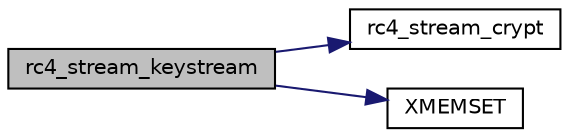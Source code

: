 digraph "rc4_stream_keystream"
{
 // LATEX_PDF_SIZE
  edge [fontname="Helvetica",fontsize="10",labelfontname="Helvetica",labelfontsize="10"];
  node [fontname="Helvetica",fontsize="10",shape=record];
  rankdir="LR";
  Node17 [label="rc4_stream_keystream",height=0.2,width=0.4,color="black", fillcolor="grey75", style="filled", fontcolor="black",tooltip="Generate a stream of random bytes via RC4."];
  Node17 -> Node18 [color="midnightblue",fontsize="10",style="solid",fontname="Helvetica"];
  Node18 [label="rc4_stream_crypt",height=0.2,width=0.4,color="black", fillcolor="white", style="filled",URL="$rc4__stream_8c.html#a0a9515051ae76dc9e68c8eb2c31537d7",tooltip="Encrypt (or decrypt) bytes of ciphertext (or plaintext) with RC4."];
  Node17 -> Node19 [color="midnightblue",fontsize="10",style="solid",fontname="Helvetica"];
  Node19 [label="XMEMSET",height=0.2,width=0.4,color="black", fillcolor="white", style="filled",URL="$tomcrypt__cfg_8h.html#aa3c34a6f6c61de7da9258b5a30e32c2f",tooltip=" "];
}
